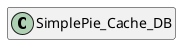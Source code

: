 @startuml
set namespaceSeparator \\
hide members
hide << alias >> circle

class SimplePie_Cache_DB
@enduml
